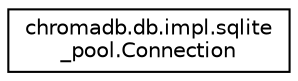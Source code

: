 digraph "Graphical Class Hierarchy"
{
 // LATEX_PDF_SIZE
  edge [fontname="Helvetica",fontsize="10",labelfontname="Helvetica",labelfontsize="10"];
  node [fontname="Helvetica",fontsize="10",shape=record];
  rankdir="LR";
  Node0 [label="chromadb.db.impl.sqlite\l_pool.Connection",height=0.2,width=0.4,color="black", fillcolor="white", style="filled",URL="$classchromadb_1_1db_1_1impl_1_1sqlite__pool_1_1Connection.html",tooltip=" "];
}
